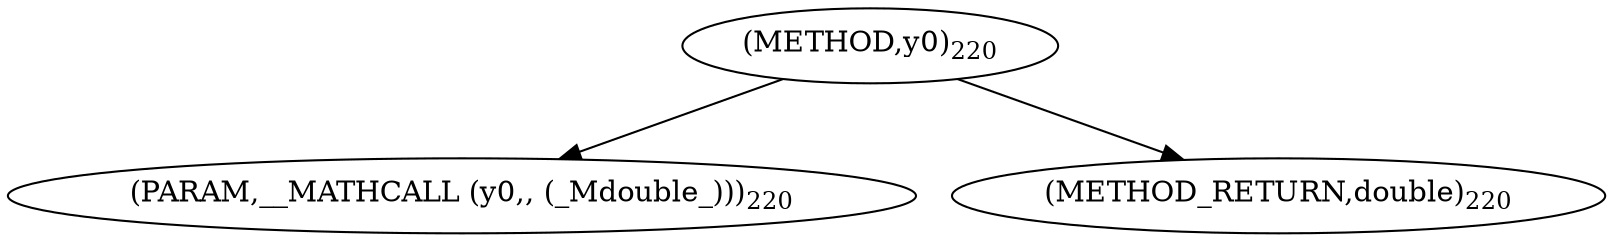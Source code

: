 digraph "y0" {  
"6352" [label = <(METHOD,y0)<SUB>220</SUB>> ]
"6353" [label = <(PARAM,__MATHCALL (y0,, (_Mdouble_)))<SUB>220</SUB>> ]
"6354" [label = <(METHOD_RETURN,double)<SUB>220</SUB>> ]
  "6352" -> "6353" 
  "6352" -> "6354" 
}
